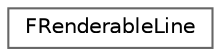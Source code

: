 digraph "Graphical Class Hierarchy"
{
 // INTERACTIVE_SVG=YES
 // LATEX_PDF_SIZE
  bgcolor="transparent";
  edge [fontname=Helvetica,fontsize=10,labelfontname=Helvetica,labelfontsize=10];
  node [fontname=Helvetica,fontsize=10,shape=box,height=0.2,width=0.4];
  rankdir="LR";
  Node0 [id="Node000000",label="FRenderableLine",height=0.2,width=0.4,color="grey40", fillcolor="white", style="filled",URL="$d6/d76/structFRenderableLine.html",tooltip=" "];
}
